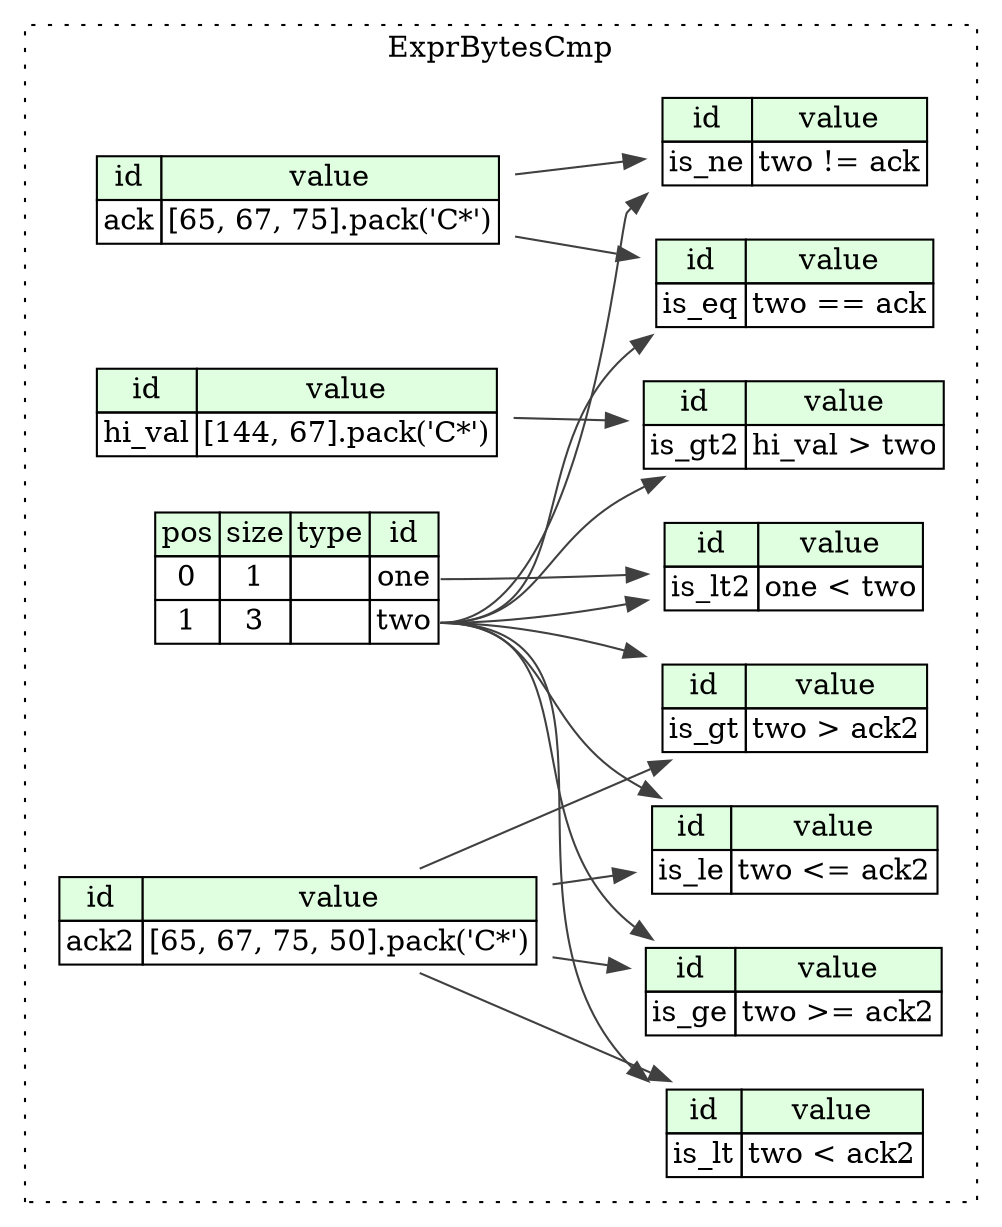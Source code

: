 digraph {
	rankdir=LR;
	node [shape=plaintext];
	subgraph cluster__expr_bytes_cmp {
		label="ExprBytesCmp";
		graph[style=dotted];

		expr_bytes_cmp__seq [label=<<TABLE BORDER="0" CELLBORDER="1" CELLSPACING="0">
			<TR><TD BGCOLOR="#E0FFE0">pos</TD><TD BGCOLOR="#E0FFE0">size</TD><TD BGCOLOR="#E0FFE0">type</TD><TD BGCOLOR="#E0FFE0">id</TD></TR>
			<TR><TD PORT="one_pos">0</TD><TD PORT="one_size">1</TD><TD></TD><TD PORT="one_type">one</TD></TR>
			<TR><TD PORT="two_pos">1</TD><TD PORT="two_size">3</TD><TD></TD><TD PORT="two_type">two</TD></TR>
		</TABLE>>];
		expr_bytes_cmp__inst__is_eq [label=<<TABLE BORDER="0" CELLBORDER="1" CELLSPACING="0">
			<TR><TD BGCOLOR="#E0FFE0">id</TD><TD BGCOLOR="#E0FFE0">value</TD></TR>
			<TR><TD>is_eq</TD><TD>two == ack</TD></TR>
		</TABLE>>];
		expr_bytes_cmp__inst__is_ne [label=<<TABLE BORDER="0" CELLBORDER="1" CELLSPACING="0">
			<TR><TD BGCOLOR="#E0FFE0">id</TD><TD BGCOLOR="#E0FFE0">value</TD></TR>
			<TR><TD>is_ne</TD><TD>two != ack</TD></TR>
		</TABLE>>];
		expr_bytes_cmp__inst__is_gt2 [label=<<TABLE BORDER="0" CELLBORDER="1" CELLSPACING="0">
			<TR><TD BGCOLOR="#E0FFE0">id</TD><TD BGCOLOR="#E0FFE0">value</TD></TR>
			<TR><TD>is_gt2</TD><TD>hi_val &gt; two</TD></TR>
		</TABLE>>];
		expr_bytes_cmp__inst__is_le [label=<<TABLE BORDER="0" CELLBORDER="1" CELLSPACING="0">
			<TR><TD BGCOLOR="#E0FFE0">id</TD><TD BGCOLOR="#E0FFE0">value</TD></TR>
			<TR><TD>is_le</TD><TD>two &lt;= ack2</TD></TR>
		</TABLE>>];
		expr_bytes_cmp__inst__ack [label=<<TABLE BORDER="0" CELLBORDER="1" CELLSPACING="0">
			<TR><TD BGCOLOR="#E0FFE0">id</TD><TD BGCOLOR="#E0FFE0">value</TD></TR>
			<TR><TD>ack</TD><TD>[65, 67, 75].pack('C*')</TD></TR>
		</TABLE>>];
		expr_bytes_cmp__inst__hi_val [label=<<TABLE BORDER="0" CELLBORDER="1" CELLSPACING="0">
			<TR><TD BGCOLOR="#E0FFE0">id</TD><TD BGCOLOR="#E0FFE0">value</TD></TR>
			<TR><TD>hi_val</TD><TD>[144, 67].pack('C*')</TD></TR>
		</TABLE>>];
		expr_bytes_cmp__inst__is_gt [label=<<TABLE BORDER="0" CELLBORDER="1" CELLSPACING="0">
			<TR><TD BGCOLOR="#E0FFE0">id</TD><TD BGCOLOR="#E0FFE0">value</TD></TR>
			<TR><TD>is_gt</TD><TD>two &gt; ack2</TD></TR>
		</TABLE>>];
		expr_bytes_cmp__inst__ack2 [label=<<TABLE BORDER="0" CELLBORDER="1" CELLSPACING="0">
			<TR><TD BGCOLOR="#E0FFE0">id</TD><TD BGCOLOR="#E0FFE0">value</TD></TR>
			<TR><TD>ack2</TD><TD>[65, 67, 75, 50].pack('C*')</TD></TR>
		</TABLE>>];
		expr_bytes_cmp__inst__is_lt2 [label=<<TABLE BORDER="0" CELLBORDER="1" CELLSPACING="0">
			<TR><TD BGCOLOR="#E0FFE0">id</TD><TD BGCOLOR="#E0FFE0">value</TD></TR>
			<TR><TD>is_lt2</TD><TD>one &lt; two</TD></TR>
		</TABLE>>];
		expr_bytes_cmp__inst__is_lt [label=<<TABLE BORDER="0" CELLBORDER="1" CELLSPACING="0">
			<TR><TD BGCOLOR="#E0FFE0">id</TD><TD BGCOLOR="#E0FFE0">value</TD></TR>
			<TR><TD>is_lt</TD><TD>two &lt; ack2</TD></TR>
		</TABLE>>];
		expr_bytes_cmp__inst__is_ge [label=<<TABLE BORDER="0" CELLBORDER="1" CELLSPACING="0">
			<TR><TD BGCOLOR="#E0FFE0">id</TD><TD BGCOLOR="#E0FFE0">value</TD></TR>
			<TR><TD>is_ge</TD><TD>two &gt;= ack2</TD></TR>
		</TABLE>>];
	}
	expr_bytes_cmp__seq:two_type -> expr_bytes_cmp__inst__is_eq [color="#404040"];
	expr_bytes_cmp__inst__ack:ack_type -> expr_bytes_cmp__inst__is_eq [color="#404040"];
	expr_bytes_cmp__seq:two_type -> expr_bytes_cmp__inst__is_ne [color="#404040"];
	expr_bytes_cmp__inst__ack:ack_type -> expr_bytes_cmp__inst__is_ne [color="#404040"];
	expr_bytes_cmp__inst__hi_val:hi_val_type -> expr_bytes_cmp__inst__is_gt2 [color="#404040"];
	expr_bytes_cmp__seq:two_type -> expr_bytes_cmp__inst__is_gt2 [color="#404040"];
	expr_bytes_cmp__seq:two_type -> expr_bytes_cmp__inst__is_le [color="#404040"];
	expr_bytes_cmp__inst__ack2:ack2_type -> expr_bytes_cmp__inst__is_le [color="#404040"];
	expr_bytes_cmp__seq:two_type -> expr_bytes_cmp__inst__is_gt [color="#404040"];
	expr_bytes_cmp__inst__ack2:ack2_type -> expr_bytes_cmp__inst__is_gt [color="#404040"];
	expr_bytes_cmp__seq:one_type -> expr_bytes_cmp__inst__is_lt2 [color="#404040"];
	expr_bytes_cmp__seq:two_type -> expr_bytes_cmp__inst__is_lt2 [color="#404040"];
	expr_bytes_cmp__seq:two_type -> expr_bytes_cmp__inst__is_lt [color="#404040"];
	expr_bytes_cmp__inst__ack2:ack2_type -> expr_bytes_cmp__inst__is_lt [color="#404040"];
	expr_bytes_cmp__seq:two_type -> expr_bytes_cmp__inst__is_ge [color="#404040"];
	expr_bytes_cmp__inst__ack2:ack2_type -> expr_bytes_cmp__inst__is_ge [color="#404040"];
}
